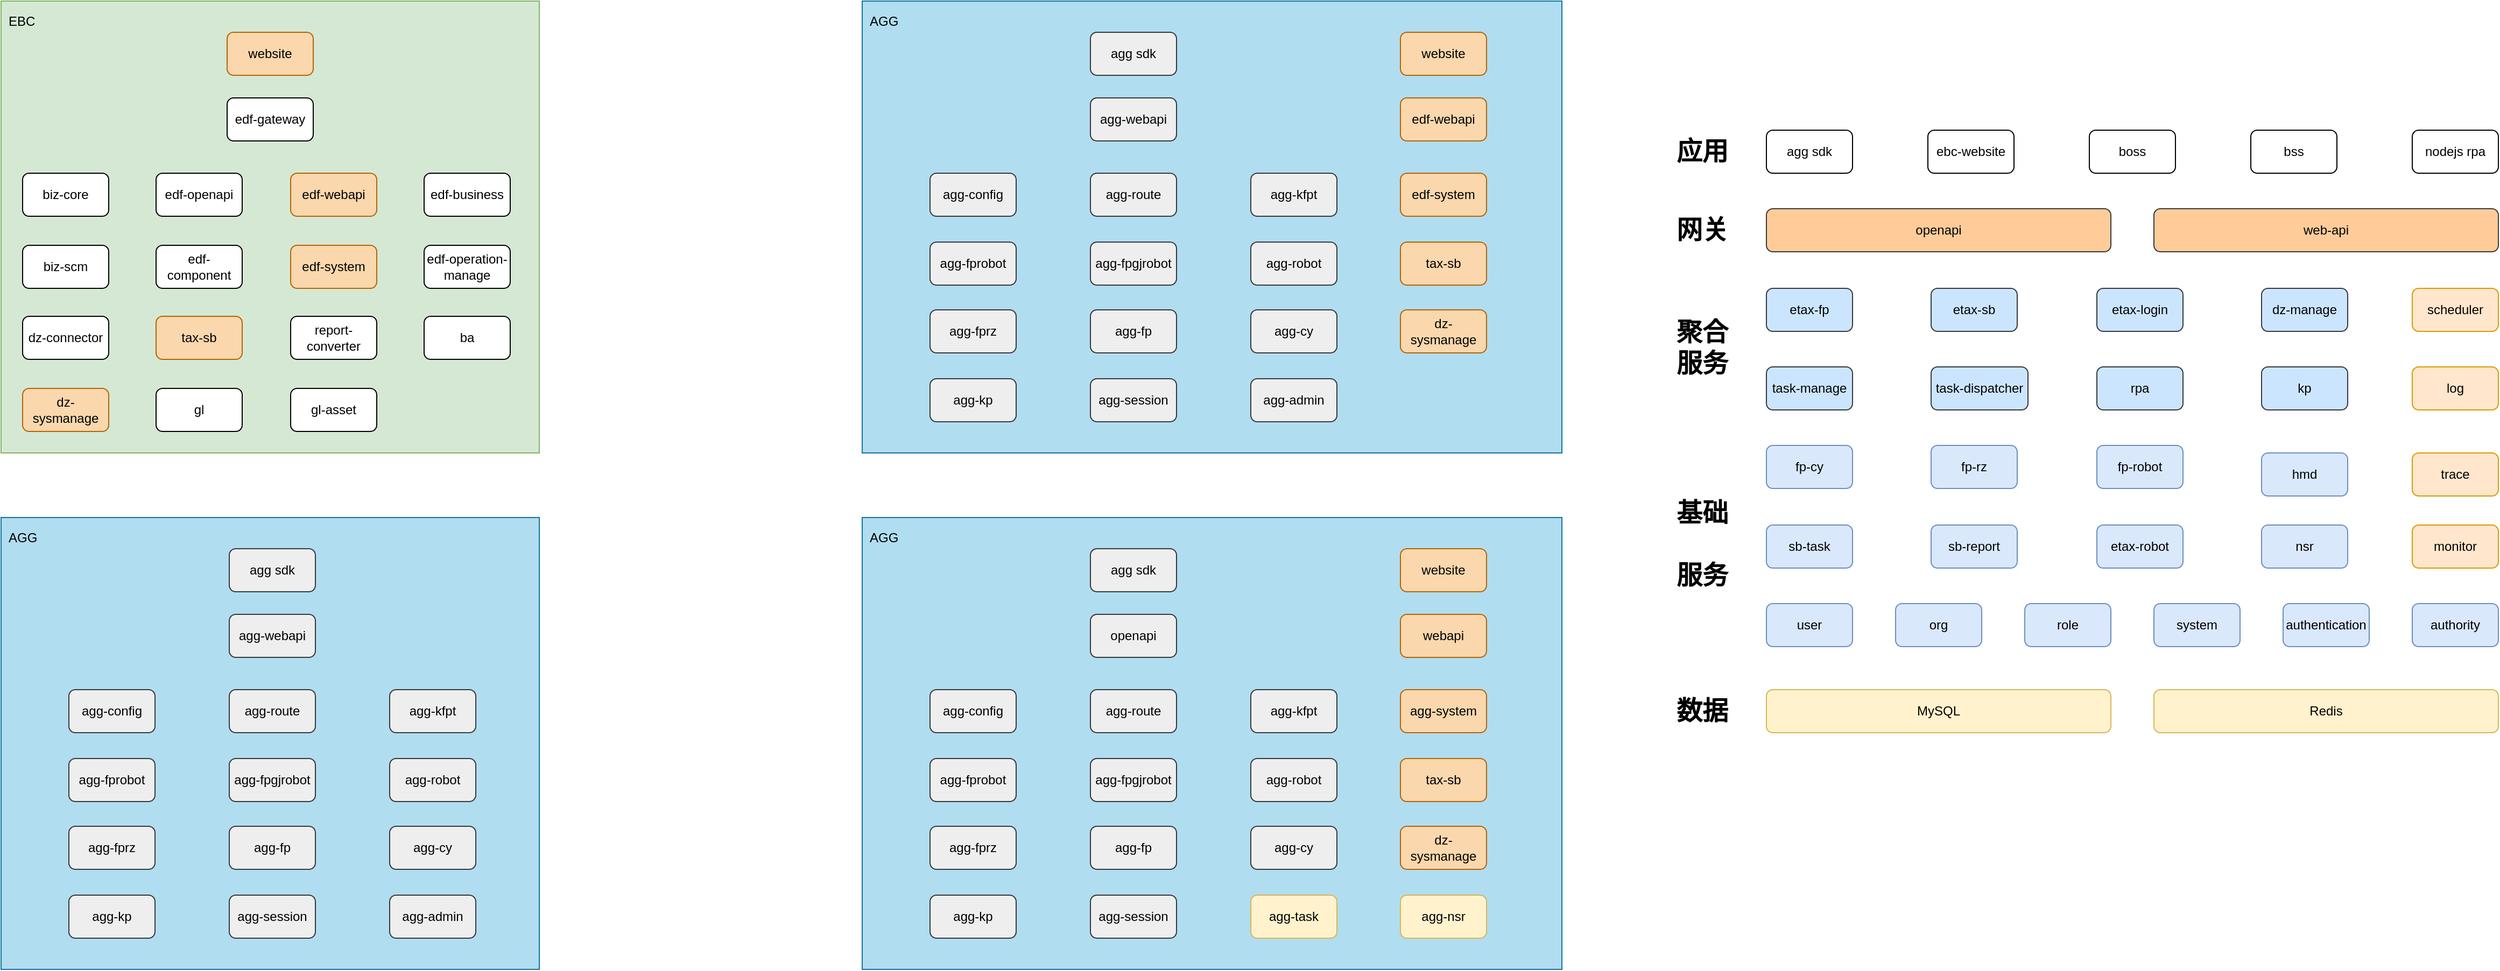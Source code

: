 <mxfile version="20.8.16" type="github">
  <diagram name="第 1 页" id="e1n1ObZ3Gnplo52WrHWn">
    <mxGraphModel dx="1500" dy="830" grid="1" gridSize="10" guides="1" tooltips="1" connect="1" arrows="1" fold="1" page="1" pageScale="1" pageWidth="827" pageHeight="1169" math="0" shadow="0">
      <root>
        <mxCell id="0" />
        <mxCell id="1" parent="0" />
        <mxCell id="NSlAr71lWVcjHdeur5BG-18" value="EBC" style="rounded=0;whiteSpace=wrap;html=1;align=left;verticalAlign=top;spacingTop=5;spacingLeft=5;fillColor=#d5e8d4;strokeColor=#82b366;" vertex="1" parent="1">
          <mxGeometry x="120" y="80" width="500" height="420" as="geometry" />
        </mxCell>
        <mxCell id="NSlAr71lWVcjHdeur5BG-1" value="website" style="rounded=1;whiteSpace=wrap;html=1;aspect=fixed;fillColor=#fad7ac;strokeColor=#b46504;" vertex="1" parent="1">
          <mxGeometry x="330" y="109" width="80" height="40" as="geometry" />
        </mxCell>
        <mxCell id="NSlAr71lWVcjHdeur5BG-2" value="edf-gateway" style="rounded=1;whiteSpace=wrap;html=1;aspect=fixed;" vertex="1" parent="1">
          <mxGeometry x="330" y="170" width="80" height="40" as="geometry" />
        </mxCell>
        <mxCell id="NSlAr71lWVcjHdeur5BG-3" value="tax-sb" style="rounded=1;whiteSpace=wrap;html=1;aspect=fixed;fillColor=#fad7ac;strokeColor=#b46504;" vertex="1" parent="1">
          <mxGeometry x="264" y="373" width="80" height="40" as="geometry" />
        </mxCell>
        <mxCell id="NSlAr71lWVcjHdeur5BG-4" value="report-converter" style="rounded=1;whiteSpace=wrap;html=1;aspect=fixed;" vertex="1" parent="1">
          <mxGeometry x="389" y="373" width="80" height="40" as="geometry" />
        </mxCell>
        <mxCell id="NSlAr71lWVcjHdeur5BG-5" value="dz-sysmanage" style="rounded=1;whiteSpace=wrap;html=1;aspect=fixed;fillColor=#fad7ac;strokeColor=#b46504;" vertex="1" parent="1">
          <mxGeometry x="140" y="440" width="80" height="40" as="geometry" />
        </mxCell>
        <mxCell id="NSlAr71lWVcjHdeur5BG-6" value="ba" style="rounded=1;whiteSpace=wrap;html=1;aspect=fixed;" vertex="1" parent="1">
          <mxGeometry x="513" y="373" width="80" height="40" as="geometry" />
        </mxCell>
        <mxCell id="NSlAr71lWVcjHdeur5BG-7" value="biz-core" style="rounded=1;whiteSpace=wrap;html=1;aspect=fixed;" vertex="1" parent="1">
          <mxGeometry x="140" y="240" width="80" height="40" as="geometry" />
        </mxCell>
        <mxCell id="NSlAr71lWVcjHdeur5BG-8" value="biz-scm" style="rounded=1;whiteSpace=wrap;html=1;aspect=fixed;" vertex="1" parent="1">
          <mxGeometry x="140" y="307" width="80" height="40" as="geometry" />
        </mxCell>
        <mxCell id="NSlAr71lWVcjHdeur5BG-9" value="gl-asset" style="rounded=1;whiteSpace=wrap;html=1;aspect=fixed;" vertex="1" parent="1">
          <mxGeometry x="389" y="440" width="80" height="40" as="geometry" />
        </mxCell>
        <mxCell id="NSlAr71lWVcjHdeur5BG-10" value="gl" style="rounded=1;whiteSpace=wrap;html=1;aspect=fixed;" vertex="1" parent="1">
          <mxGeometry x="264" y="440" width="80" height="40" as="geometry" />
        </mxCell>
        <mxCell id="NSlAr71lWVcjHdeur5BG-11" value="edf-openapi" style="rounded=1;whiteSpace=wrap;html=1;aspect=fixed;" vertex="1" parent="1">
          <mxGeometry x="264" y="240" width="80" height="40" as="geometry" />
        </mxCell>
        <mxCell id="NSlAr71lWVcjHdeur5BG-12" value="edf-business" style="rounded=1;whiteSpace=wrap;html=1;aspect=fixed;" vertex="1" parent="1">
          <mxGeometry x="513" y="240" width="80" height="40" as="geometry" />
        </mxCell>
        <mxCell id="NSlAr71lWVcjHdeur5BG-13" value="edf-component" style="rounded=1;whiteSpace=wrap;html=1;aspect=fixed;" vertex="1" parent="1">
          <mxGeometry x="264" y="307" width="80" height="40" as="geometry" />
        </mxCell>
        <mxCell id="NSlAr71lWVcjHdeur5BG-14" value="edf-system" style="rounded=1;whiteSpace=wrap;html=1;aspect=fixed;fillColor=#fad7ac;strokeColor=#b46504;" vertex="1" parent="1">
          <mxGeometry x="389" y="307" width="80" height="40" as="geometry" />
        </mxCell>
        <mxCell id="NSlAr71lWVcjHdeur5BG-15" value="dz-connector" style="rounded=1;whiteSpace=wrap;html=1;aspect=fixed;" vertex="1" parent="1">
          <mxGeometry x="140" y="373" width="80" height="40" as="geometry" />
        </mxCell>
        <mxCell id="NSlAr71lWVcjHdeur5BG-16" value="edf-operation-manage" style="rounded=1;whiteSpace=wrap;html=1;aspect=fixed;" vertex="1" parent="1">
          <mxGeometry x="513" y="307" width="80" height="40" as="geometry" />
        </mxCell>
        <mxCell id="NSlAr71lWVcjHdeur5BG-17" value="edf-webapi" style="rounded=1;whiteSpace=wrap;html=1;aspect=fixed;fillColor=#fad7ac;strokeColor=#b46504;" vertex="1" parent="1">
          <mxGeometry x="389" y="240" width="80" height="40" as="geometry" />
        </mxCell>
        <mxCell id="NSlAr71lWVcjHdeur5BG-19" value="AGG" style="rounded=0;whiteSpace=wrap;html=1;align=left;verticalAlign=top;spacingTop=5;spacingLeft=5;fillColor=#b1ddf0;strokeColor=#10739e;" vertex="1" parent="1">
          <mxGeometry x="120" y="560" width="500" height="420" as="geometry" />
        </mxCell>
        <mxCell id="NSlAr71lWVcjHdeur5BG-20" value="agg sdk" style="rounded=1;whiteSpace=wrap;html=1;aspect=fixed;fillColor=#eeeeee;strokeColor=#36393d;" vertex="1" parent="1">
          <mxGeometry x="332" y="589" width="80" height="40" as="geometry" />
        </mxCell>
        <mxCell id="NSlAr71lWVcjHdeur5BG-21" value="agg-webapi" style="rounded=1;whiteSpace=wrap;html=1;aspect=fixed;fillColor=#eeeeee;strokeColor=#36393d;" vertex="1" parent="1">
          <mxGeometry x="332" y="650" width="80" height="40" as="geometry" />
        </mxCell>
        <mxCell id="NSlAr71lWVcjHdeur5BG-22" value="agg-fprz" style="rounded=1;whiteSpace=wrap;html=1;aspect=fixed;fillColor=#eeeeee;strokeColor=#36393d;" vertex="1" parent="1">
          <mxGeometry x="183" y="847" width="80" height="40" as="geometry" />
        </mxCell>
        <mxCell id="NSlAr71lWVcjHdeur5BG-23" value="agg-cy" style="rounded=1;whiteSpace=wrap;html=1;aspect=fixed;fillColor=#eeeeee;strokeColor=#36393d;" vertex="1" parent="1">
          <mxGeometry x="481" y="847" width="80" height="40" as="geometry" />
        </mxCell>
        <mxCell id="NSlAr71lWVcjHdeur5BG-24" value="agg-session" style="rounded=1;whiteSpace=wrap;html=1;aspect=fixed;fillColor=#eeeeee;strokeColor=#36393d;" vertex="1" parent="1">
          <mxGeometry x="332" y="911" width="80" height="40" as="geometry" />
        </mxCell>
        <mxCell id="NSlAr71lWVcjHdeur5BG-26" value="agg-robot" style="rounded=1;whiteSpace=wrap;html=1;aspect=fixed;fillColor=#eeeeee;strokeColor=#36393d;" vertex="1" parent="1">
          <mxGeometry x="481" y="784" width="80" height="40" as="geometry" />
        </mxCell>
        <mxCell id="NSlAr71lWVcjHdeur5BG-27" value="agg-fpgjrobot" style="rounded=1;whiteSpace=wrap;html=1;aspect=fixed;fillColor=#eeeeee;strokeColor=#36393d;" vertex="1" parent="1">
          <mxGeometry x="332" y="784" width="80" height="40" as="geometry" />
        </mxCell>
        <mxCell id="NSlAr71lWVcjHdeur5BG-28" value="agg-admin" style="rounded=1;whiteSpace=wrap;html=1;aspect=fixed;fillColor=#eeeeee;strokeColor=#36393d;" vertex="1" parent="1">
          <mxGeometry x="481" y="911" width="80" height="40" as="geometry" />
        </mxCell>
        <mxCell id="NSlAr71lWVcjHdeur5BG-29" value="agg-fp" style="rounded=1;whiteSpace=wrap;html=1;aspect=fixed;fillColor=#eeeeee;strokeColor=#36393d;" vertex="1" parent="1">
          <mxGeometry x="332" y="847" width="80" height="40" as="geometry" />
        </mxCell>
        <mxCell id="NSlAr71lWVcjHdeur5BG-30" value="agg-route" style="rounded=1;whiteSpace=wrap;html=1;aspect=fixed;fillColor=#eeeeee;strokeColor=#36393d;" vertex="1" parent="1">
          <mxGeometry x="332" y="720" width="80" height="40" as="geometry" />
        </mxCell>
        <mxCell id="NSlAr71lWVcjHdeur5BG-31" value="agg-config" style="rounded=1;whiteSpace=wrap;html=1;aspect=fixed;fillColor=#eeeeee;strokeColor=#36393d;" vertex="1" parent="1">
          <mxGeometry x="183" y="720" width="80" height="40" as="geometry" />
        </mxCell>
        <mxCell id="NSlAr71lWVcjHdeur5BG-32" value="agg-kfpt" style="rounded=1;whiteSpace=wrap;html=1;aspect=fixed;fillColor=#eeeeee;strokeColor=#36393d;" vertex="1" parent="1">
          <mxGeometry x="481" y="720" width="80" height="40" as="geometry" />
        </mxCell>
        <mxCell id="NSlAr71lWVcjHdeur5BG-33" value="agg-kp" style="rounded=1;whiteSpace=wrap;html=1;aspect=fixed;fillColor=#eeeeee;strokeColor=#36393d;" vertex="1" parent="1">
          <mxGeometry x="183" y="911" width="80" height="40" as="geometry" />
        </mxCell>
        <mxCell id="NSlAr71lWVcjHdeur5BG-34" value="agg-fprobot" style="rounded=1;whiteSpace=wrap;html=1;aspect=fixed;fillColor=#eeeeee;strokeColor=#36393d;" vertex="1" parent="1">
          <mxGeometry x="183" y="784" width="80" height="40" as="geometry" />
        </mxCell>
        <mxCell id="NSlAr71lWVcjHdeur5BG-38" value="AGG" style="rounded=0;whiteSpace=wrap;html=1;align=left;verticalAlign=top;spacingTop=5;spacingLeft=5;fillColor=#b1ddf0;strokeColor=#10739e;" vertex="1" parent="1">
          <mxGeometry x="920" y="560" width="650" height="420" as="geometry" />
        </mxCell>
        <mxCell id="NSlAr71lWVcjHdeur5BG-39" value="agg sdk" style="rounded=1;whiteSpace=wrap;html=1;aspect=fixed;fillColor=#eeeeee;strokeColor=#36393d;" vertex="1" parent="1">
          <mxGeometry x="1132" y="589" width="80" height="40" as="geometry" />
        </mxCell>
        <mxCell id="NSlAr71lWVcjHdeur5BG-40" value="openapi" style="rounded=1;whiteSpace=wrap;html=1;aspect=fixed;fillColor=#eeeeee;strokeColor=#36393d;" vertex="1" parent="1">
          <mxGeometry x="1132" y="650" width="80" height="40" as="geometry" />
        </mxCell>
        <mxCell id="NSlAr71lWVcjHdeur5BG-41" value="agg-fprz" style="rounded=1;whiteSpace=wrap;html=1;aspect=fixed;fillColor=#eeeeee;strokeColor=#36393d;" vertex="1" parent="1">
          <mxGeometry x="983" y="847" width="80" height="40" as="geometry" />
        </mxCell>
        <mxCell id="NSlAr71lWVcjHdeur5BG-42" value="agg-cy" style="rounded=1;whiteSpace=wrap;html=1;aspect=fixed;fillColor=#eeeeee;strokeColor=#36393d;" vertex="1" parent="1">
          <mxGeometry x="1281" y="847" width="80" height="40" as="geometry" />
        </mxCell>
        <mxCell id="NSlAr71lWVcjHdeur5BG-43" value="agg-session" style="rounded=1;whiteSpace=wrap;html=1;aspect=fixed;fillColor=#eeeeee;strokeColor=#36393d;" vertex="1" parent="1">
          <mxGeometry x="1132" y="911" width="80" height="40" as="geometry" />
        </mxCell>
        <mxCell id="NSlAr71lWVcjHdeur5BG-44" value="agg-robot" style="rounded=1;whiteSpace=wrap;html=1;aspect=fixed;fillColor=#eeeeee;strokeColor=#36393d;" vertex="1" parent="1">
          <mxGeometry x="1281" y="784" width="80" height="40" as="geometry" />
        </mxCell>
        <mxCell id="NSlAr71lWVcjHdeur5BG-45" value="agg-fpgjrobot" style="rounded=1;whiteSpace=wrap;html=1;aspect=fixed;fillColor=#eeeeee;strokeColor=#36393d;" vertex="1" parent="1">
          <mxGeometry x="1132" y="784" width="80" height="40" as="geometry" />
        </mxCell>
        <mxCell id="NSlAr71lWVcjHdeur5BG-46" value="agg-task" style="rounded=1;whiteSpace=wrap;html=1;aspect=fixed;fillColor=#fff2cc;strokeColor=#d6b656;" vertex="1" parent="1">
          <mxGeometry x="1281" y="911" width="80" height="40" as="geometry" />
        </mxCell>
        <mxCell id="NSlAr71lWVcjHdeur5BG-47" value="agg-fp" style="rounded=1;whiteSpace=wrap;html=1;aspect=fixed;fillColor=#eeeeee;strokeColor=#36393d;" vertex="1" parent="1">
          <mxGeometry x="1132" y="847" width="80" height="40" as="geometry" />
        </mxCell>
        <mxCell id="NSlAr71lWVcjHdeur5BG-48" value="agg-route" style="rounded=1;whiteSpace=wrap;html=1;aspect=fixed;fillColor=#eeeeee;strokeColor=#36393d;" vertex="1" parent="1">
          <mxGeometry x="1132" y="720" width="80" height="40" as="geometry" />
        </mxCell>
        <mxCell id="NSlAr71lWVcjHdeur5BG-49" value="agg-config" style="rounded=1;whiteSpace=wrap;html=1;aspect=fixed;fillColor=#eeeeee;strokeColor=#36393d;" vertex="1" parent="1">
          <mxGeometry x="983" y="720" width="80" height="40" as="geometry" />
        </mxCell>
        <mxCell id="NSlAr71lWVcjHdeur5BG-50" value="agg-kfpt" style="rounded=1;whiteSpace=wrap;html=1;aspect=fixed;fillColor=#eeeeee;strokeColor=#36393d;" vertex="1" parent="1">
          <mxGeometry x="1281" y="720" width="80" height="40" as="geometry" />
        </mxCell>
        <mxCell id="NSlAr71lWVcjHdeur5BG-51" value="agg-kp" style="rounded=1;whiteSpace=wrap;html=1;aspect=fixed;fillColor=#eeeeee;strokeColor=#36393d;" vertex="1" parent="1">
          <mxGeometry x="983" y="911" width="80" height="40" as="geometry" />
        </mxCell>
        <mxCell id="NSlAr71lWVcjHdeur5BG-52" value="agg-fprobot" style="rounded=1;whiteSpace=wrap;html=1;aspect=fixed;fillColor=#eeeeee;strokeColor=#36393d;" vertex="1" parent="1">
          <mxGeometry x="983" y="784" width="80" height="40" as="geometry" />
        </mxCell>
        <mxCell id="NSlAr71lWVcjHdeur5BG-53" value="website" style="rounded=1;whiteSpace=wrap;html=1;aspect=fixed;fillColor=#fad7ac;strokeColor=#b46504;" vertex="1" parent="1">
          <mxGeometry x="1420" y="589" width="80" height="40" as="geometry" />
        </mxCell>
        <mxCell id="NSlAr71lWVcjHdeur5BG-54" value="webapi" style="rounded=1;whiteSpace=wrap;html=1;fillColor=#fad7ac;strokeColor=#b46504;aspect=fixed;" vertex="1" parent="1">
          <mxGeometry x="1420" y="650" width="80" height="40" as="geometry" />
        </mxCell>
        <mxCell id="NSlAr71lWVcjHdeur5BG-56" value="tax-sb" style="rounded=1;whiteSpace=wrap;html=1;aspect=fixed;fillColor=#fad7ac;strokeColor=#b46504;" vertex="1" parent="1">
          <mxGeometry x="1420" y="784" width="80" height="40" as="geometry" />
        </mxCell>
        <mxCell id="NSlAr71lWVcjHdeur5BG-57" value="dz-sysmanage" style="rounded=1;whiteSpace=wrap;html=1;aspect=fixed;fillColor=#fad7ac;strokeColor=#b46504;" vertex="1" parent="1">
          <mxGeometry x="1420" y="847" width="80" height="40" as="geometry" />
        </mxCell>
        <mxCell id="NSlAr71lWVcjHdeur5BG-58" value="agg-system" style="rounded=1;whiteSpace=wrap;html=1;aspect=fixed;fillColor=#fad7ac;strokeColor=#b46504;" vertex="1" parent="1">
          <mxGeometry x="1420" y="720" width="80" height="40" as="geometry" />
        </mxCell>
        <mxCell id="NSlAr71lWVcjHdeur5BG-59" value="AGG" style="rounded=0;whiteSpace=wrap;html=1;align=left;verticalAlign=top;spacingTop=5;spacingLeft=5;fillColor=#b1ddf0;strokeColor=#10739e;" vertex="1" parent="1">
          <mxGeometry x="920" y="80" width="650" height="420" as="geometry" />
        </mxCell>
        <mxCell id="NSlAr71lWVcjHdeur5BG-60" value="agg sdk" style="rounded=1;whiteSpace=wrap;html=1;aspect=fixed;fillColor=#eeeeee;strokeColor=#36393d;" vertex="1" parent="1">
          <mxGeometry x="1132" y="109" width="80" height="40" as="geometry" />
        </mxCell>
        <mxCell id="NSlAr71lWVcjHdeur5BG-61" value="agg-webapi" style="rounded=1;whiteSpace=wrap;html=1;aspect=fixed;fillColor=#eeeeee;strokeColor=#36393d;" vertex="1" parent="1">
          <mxGeometry x="1132" y="170" width="80" height="40" as="geometry" />
        </mxCell>
        <mxCell id="NSlAr71lWVcjHdeur5BG-62" value="agg-fprz" style="rounded=1;whiteSpace=wrap;html=1;aspect=fixed;fillColor=#eeeeee;strokeColor=#36393d;" vertex="1" parent="1">
          <mxGeometry x="983" y="367" width="80" height="40" as="geometry" />
        </mxCell>
        <mxCell id="NSlAr71lWVcjHdeur5BG-63" value="agg-cy" style="rounded=1;whiteSpace=wrap;html=1;aspect=fixed;fillColor=#eeeeee;strokeColor=#36393d;" vertex="1" parent="1">
          <mxGeometry x="1281" y="367" width="80" height="40" as="geometry" />
        </mxCell>
        <mxCell id="NSlAr71lWVcjHdeur5BG-64" value="agg-session" style="rounded=1;whiteSpace=wrap;html=1;aspect=fixed;fillColor=#eeeeee;strokeColor=#36393d;" vertex="1" parent="1">
          <mxGeometry x="1132" y="431" width="80" height="40" as="geometry" />
        </mxCell>
        <mxCell id="NSlAr71lWVcjHdeur5BG-65" value="agg-robot" style="rounded=1;whiteSpace=wrap;html=1;aspect=fixed;fillColor=#eeeeee;strokeColor=#36393d;" vertex="1" parent="1">
          <mxGeometry x="1281" y="304" width="80" height="40" as="geometry" />
        </mxCell>
        <mxCell id="NSlAr71lWVcjHdeur5BG-66" value="agg-fpgjrobot" style="rounded=1;whiteSpace=wrap;html=1;aspect=fixed;fillColor=#eeeeee;strokeColor=#36393d;" vertex="1" parent="1">
          <mxGeometry x="1132" y="304" width="80" height="40" as="geometry" />
        </mxCell>
        <mxCell id="NSlAr71lWVcjHdeur5BG-67" value="agg-admin" style="rounded=1;whiteSpace=wrap;html=1;aspect=fixed;fillColor=#eeeeee;strokeColor=#36393d;" vertex="1" parent="1">
          <mxGeometry x="1281" y="431" width="80" height="40" as="geometry" />
        </mxCell>
        <mxCell id="NSlAr71lWVcjHdeur5BG-68" value="agg-fp" style="rounded=1;whiteSpace=wrap;html=1;aspect=fixed;fillColor=#eeeeee;strokeColor=#36393d;" vertex="1" parent="1">
          <mxGeometry x="1132" y="367" width="80" height="40" as="geometry" />
        </mxCell>
        <mxCell id="NSlAr71lWVcjHdeur5BG-69" value="agg-route" style="rounded=1;whiteSpace=wrap;html=1;aspect=fixed;fillColor=#eeeeee;strokeColor=#36393d;" vertex="1" parent="1">
          <mxGeometry x="1132" y="240" width="80" height="40" as="geometry" />
        </mxCell>
        <mxCell id="NSlAr71lWVcjHdeur5BG-70" value="agg-config" style="rounded=1;whiteSpace=wrap;html=1;aspect=fixed;fillColor=#eeeeee;strokeColor=#36393d;" vertex="1" parent="1">
          <mxGeometry x="983" y="240" width="80" height="40" as="geometry" />
        </mxCell>
        <mxCell id="NSlAr71lWVcjHdeur5BG-71" value="agg-kfpt" style="rounded=1;whiteSpace=wrap;html=1;aspect=fixed;fillColor=#eeeeee;strokeColor=#36393d;" vertex="1" parent="1">
          <mxGeometry x="1281" y="240" width="80" height="40" as="geometry" />
        </mxCell>
        <mxCell id="NSlAr71lWVcjHdeur5BG-72" value="agg-kp" style="rounded=1;whiteSpace=wrap;html=1;aspect=fixed;fillColor=#eeeeee;strokeColor=#36393d;" vertex="1" parent="1">
          <mxGeometry x="983" y="431" width="80" height="40" as="geometry" />
        </mxCell>
        <mxCell id="NSlAr71lWVcjHdeur5BG-73" value="agg-fprobot" style="rounded=1;whiteSpace=wrap;html=1;aspect=fixed;fillColor=#eeeeee;strokeColor=#36393d;" vertex="1" parent="1">
          <mxGeometry x="983" y="304" width="80" height="40" as="geometry" />
        </mxCell>
        <mxCell id="NSlAr71lWVcjHdeur5BG-74" value="website" style="rounded=1;whiteSpace=wrap;html=1;aspect=fixed;fillColor=#fad7ac;strokeColor=#b46504;" vertex="1" parent="1">
          <mxGeometry x="1420" y="109" width="80" height="40" as="geometry" />
        </mxCell>
        <mxCell id="NSlAr71lWVcjHdeur5BG-75" value="edf-webapi" style="rounded=1;whiteSpace=wrap;html=1;fillColor=#fad7ac;strokeColor=#b46504;aspect=fixed;" vertex="1" parent="1">
          <mxGeometry x="1420" y="170" width="80" height="40" as="geometry" />
        </mxCell>
        <mxCell id="NSlAr71lWVcjHdeur5BG-76" value="tax-sb" style="rounded=1;whiteSpace=wrap;html=1;aspect=fixed;fillColor=#fad7ac;strokeColor=#b46504;" vertex="1" parent="1">
          <mxGeometry x="1420" y="304" width="80" height="40" as="geometry" />
        </mxCell>
        <mxCell id="NSlAr71lWVcjHdeur5BG-77" value="dz-sysmanage" style="rounded=1;whiteSpace=wrap;html=1;aspect=fixed;fillColor=#fad7ac;strokeColor=#b46504;" vertex="1" parent="1">
          <mxGeometry x="1420" y="367" width="80" height="40" as="geometry" />
        </mxCell>
        <mxCell id="NSlAr71lWVcjHdeur5BG-78" value="edf-system" style="rounded=1;whiteSpace=wrap;html=1;aspect=fixed;fillColor=#fad7ac;strokeColor=#b46504;" vertex="1" parent="1">
          <mxGeometry x="1420" y="240" width="80" height="40" as="geometry" />
        </mxCell>
        <mxCell id="NSlAr71lWVcjHdeur5BG-79" value="agg-nsr" style="rounded=1;whiteSpace=wrap;html=1;aspect=fixed;fillColor=#fff2cc;strokeColor=#d6b656;" vertex="1" parent="1">
          <mxGeometry x="1420" y="911" width="80" height="40" as="geometry" />
        </mxCell>
        <mxCell id="NSlAr71lWVcjHdeur5BG-90" value="agg sdk" style="rounded=1;whiteSpace=wrap;html=1;aspect=fixed;" vertex="1" parent="1">
          <mxGeometry x="1760" y="200" width="80" height="40" as="geometry" />
        </mxCell>
        <mxCell id="NSlAr71lWVcjHdeur5BG-91" value="ebc-website" style="rounded=1;whiteSpace=wrap;html=1;aspect=fixed;" vertex="1" parent="1">
          <mxGeometry x="1910" y="200" width="80" height="40" as="geometry" />
        </mxCell>
        <mxCell id="NSlAr71lWVcjHdeur5BG-93" value="boss" style="rounded=1;whiteSpace=wrap;html=1;aspect=fixed;" vertex="1" parent="1">
          <mxGeometry x="2060" y="200" width="80" height="40" as="geometry" />
        </mxCell>
        <mxCell id="NSlAr71lWVcjHdeur5BG-94" value="bss" style="rounded=1;whiteSpace=wrap;html=1;aspect=fixed;" vertex="1" parent="1">
          <mxGeometry x="2210" y="200" width="80" height="40" as="geometry" />
        </mxCell>
        <mxCell id="NSlAr71lWVcjHdeur5BG-95" value="openapi" style="rounded=1;whiteSpace=wrap;html=1;fillColor=#ffcc99;strokeColor=#36393d;" vertex="1" parent="1">
          <mxGeometry x="1760" y="273" width="320" height="40" as="geometry" />
        </mxCell>
        <mxCell id="NSlAr71lWVcjHdeur5BG-96" value="web-api" style="rounded=1;whiteSpace=wrap;html=1;fillColor=#ffcc99;strokeColor=#36393d;" vertex="1" parent="1">
          <mxGeometry x="2120" y="273" width="320" height="40" as="geometry" />
        </mxCell>
        <mxCell id="NSlAr71lWVcjHdeur5BG-97" value="nodejs rpa" style="rounded=1;whiteSpace=wrap;html=1;aspect=fixed;" vertex="1" parent="1">
          <mxGeometry x="2360" y="200" width="80" height="40" as="geometry" />
        </mxCell>
        <mxCell id="NSlAr71lWVcjHdeur5BG-99" value="system" style="rounded=1;whiteSpace=wrap;html=1;aspect=fixed;fillColor=#dae8fc;strokeColor=#6c8ebf;" vertex="1" parent="1">
          <mxGeometry x="2120" y="640" width="80" height="40" as="geometry" />
        </mxCell>
        <mxCell id="NSlAr71lWVcjHdeur5BG-100" value="etax-fp" style="rounded=1;whiteSpace=wrap;html=1;aspect=fixed;fillColor=#cce5ff;strokeColor=#36393d;" vertex="1" parent="1">
          <mxGeometry x="1760" y="347" width="80" height="40" as="geometry" />
        </mxCell>
        <mxCell id="NSlAr71lWVcjHdeur5BG-101" value="etax-sb" style="rounded=1;whiteSpace=wrap;html=1;aspect=fixed;fillColor=#cce5ff;strokeColor=#36393d;" vertex="1" parent="1">
          <mxGeometry x="1913" y="347" width="80" height="40" as="geometry" />
        </mxCell>
        <mxCell id="NSlAr71lWVcjHdeur5BG-102" value="etax-login" style="rounded=1;whiteSpace=wrap;html=1;aspect=fixed;fillColor=#cce5ff;strokeColor=#36393d;" vertex="1" parent="1">
          <mxGeometry x="2067" y="347" width="80" height="40" as="geometry" />
        </mxCell>
        <mxCell id="NSlAr71lWVcjHdeur5BG-103" value="hmd" style="rounded=1;whiteSpace=wrap;html=1;aspect=fixed;fillColor=#dae8fc;strokeColor=#6c8ebf;" vertex="1" parent="1">
          <mxGeometry x="2220" y="500" width="80" height="40" as="geometry" />
        </mxCell>
        <mxCell id="NSlAr71lWVcjHdeur5BG-104" value="task-manage" style="rounded=1;whiteSpace=wrap;html=1;aspect=fixed;fillColor=#cce5ff;strokeColor=#36393d;" vertex="1" parent="1">
          <mxGeometry x="1760" y="420" width="80" height="40" as="geometry" />
        </mxCell>
        <mxCell id="NSlAr71lWVcjHdeur5BG-105" value="task-dispatcher" style="rounded=1;whiteSpace=wrap;html=1;fillColor=#cce5ff;strokeColor=#36393d;" vertex="1" parent="1">
          <mxGeometry x="1913" y="420" width="90" height="40" as="geometry" />
        </mxCell>
        <mxCell id="NSlAr71lWVcjHdeur5BG-106" value="user" style="rounded=1;whiteSpace=wrap;html=1;aspect=fixed;fillColor=#dae8fc;strokeColor=#6c8ebf;" vertex="1" parent="1">
          <mxGeometry x="1760" y="640" width="80" height="40" as="geometry" />
        </mxCell>
        <mxCell id="NSlAr71lWVcjHdeur5BG-107" value="org" style="rounded=1;whiteSpace=wrap;html=1;aspect=fixed;fillColor=#dae8fc;strokeColor=#6c8ebf;" vertex="1" parent="1">
          <mxGeometry x="1880" y="640" width="80" height="40" as="geometry" />
        </mxCell>
        <mxCell id="NSlAr71lWVcjHdeur5BG-108" value="fp-cy" style="rounded=1;whiteSpace=wrap;html=1;aspect=fixed;fillColor=#dae8fc;strokeColor=#6c8ebf;" vertex="1" parent="1">
          <mxGeometry x="1760" y="493" width="80" height="40" as="geometry" />
        </mxCell>
        <mxCell id="NSlAr71lWVcjHdeur5BG-109" value="fp-rz" style="rounded=1;whiteSpace=wrap;html=1;aspect=fixed;fillColor=#dae8fc;strokeColor=#6c8ebf;" vertex="1" parent="1">
          <mxGeometry x="1913" y="493" width="80" height="40" as="geometry" />
        </mxCell>
        <mxCell id="NSlAr71lWVcjHdeur5BG-110" value="fp-robot" style="rounded=1;whiteSpace=wrap;html=1;aspect=fixed;fillColor=#dae8fc;strokeColor=#6c8ebf;" vertex="1" parent="1">
          <mxGeometry x="2067" y="493" width="80" height="40" as="geometry" />
        </mxCell>
        <mxCell id="NSlAr71lWVcjHdeur5BG-111" value="sb-task" style="rounded=1;whiteSpace=wrap;html=1;aspect=fixed;fillColor=#dae8fc;strokeColor=#6c8ebf;" vertex="1" parent="1">
          <mxGeometry x="1760" y="567" width="80" height="40" as="geometry" />
        </mxCell>
        <mxCell id="NSlAr71lWVcjHdeur5BG-112" value="sb-report" style="rounded=1;whiteSpace=wrap;html=1;aspect=fixed;fillColor=#dae8fc;strokeColor=#6c8ebf;" vertex="1" parent="1">
          <mxGeometry x="1913" y="567" width="80" height="40" as="geometry" />
        </mxCell>
        <mxCell id="NSlAr71lWVcjHdeur5BG-113" value="rpa" style="rounded=1;whiteSpace=wrap;html=1;aspect=fixed;fillColor=#cce5ff;strokeColor=#36393d;" vertex="1" parent="1">
          <mxGeometry x="2067" y="420" width="80" height="40" as="geometry" />
        </mxCell>
        <mxCell id="NSlAr71lWVcjHdeur5BG-114" value="dz-manage" style="rounded=1;whiteSpace=wrap;html=1;aspect=fixed;fillColor=#cce5ff;strokeColor=#36393d;" vertex="1" parent="1">
          <mxGeometry x="2220" y="347" width="80" height="40" as="geometry" />
        </mxCell>
        <mxCell id="NSlAr71lWVcjHdeur5BG-115" value="role" style="rounded=1;whiteSpace=wrap;html=1;aspect=fixed;fillColor=#dae8fc;strokeColor=#6c8ebf;" vertex="1" parent="1">
          <mxGeometry x="2000" y="640" width="80" height="40" as="geometry" />
        </mxCell>
        <mxCell id="NSlAr71lWVcjHdeur5BG-116" value="etax-robot" style="rounded=1;whiteSpace=wrap;html=1;aspect=fixed;fillColor=#dae8fc;strokeColor=#6c8ebf;" vertex="1" parent="1">
          <mxGeometry x="2067" y="567" width="80" height="40" as="geometry" />
        </mxCell>
        <mxCell id="NSlAr71lWVcjHdeur5BG-117" value="authentication" style="rounded=1;whiteSpace=wrap;html=1;aspect=fixed;fillColor=#dae8fc;strokeColor=#6c8ebf;" vertex="1" parent="1">
          <mxGeometry x="2240" y="640" width="80" height="40" as="geometry" />
        </mxCell>
        <mxCell id="NSlAr71lWVcjHdeur5BG-118" value="kp" style="rounded=1;whiteSpace=wrap;html=1;aspect=fixed;fillColor=#cce5ff;strokeColor=#36393d;" vertex="1" parent="1">
          <mxGeometry x="2220" y="420" width="80" height="40" as="geometry" />
        </mxCell>
        <mxCell id="NSlAr71lWVcjHdeur5BG-120" value="authority" style="rounded=1;whiteSpace=wrap;html=1;aspect=fixed;fillColor=#dae8fc;strokeColor=#6c8ebf;" vertex="1" parent="1">
          <mxGeometry x="2360" y="640" width="80" height="40" as="geometry" />
        </mxCell>
        <mxCell id="NSlAr71lWVcjHdeur5BG-121" value="log" style="rounded=1;whiteSpace=wrap;html=1;aspect=fixed;fillColor=#ffe6cc;strokeColor=#d79b00;" vertex="1" parent="1">
          <mxGeometry x="2360" y="420" width="80" height="40" as="geometry" />
        </mxCell>
        <mxCell id="NSlAr71lWVcjHdeur5BG-122" value="trace" style="rounded=1;whiteSpace=wrap;html=1;aspect=fixed;fillColor=#ffe6cc;strokeColor=#d79b00;" vertex="1" parent="1">
          <mxGeometry x="2360" y="500" width="80" height="40" as="geometry" />
        </mxCell>
        <mxCell id="NSlAr71lWVcjHdeur5BG-123" value="monitor" style="rounded=1;whiteSpace=wrap;html=1;aspect=fixed;fillColor=#ffe6cc;strokeColor=#d79b00;" vertex="1" parent="1">
          <mxGeometry x="2360" y="567" width="80" height="40" as="geometry" />
        </mxCell>
        <mxCell id="NSlAr71lWVcjHdeur5BG-124" value="scheduler" style="rounded=1;whiteSpace=wrap;html=1;aspect=fixed;fillColor=#ffe6cc;strokeColor=#d79b00;" vertex="1" parent="1">
          <mxGeometry x="2360" y="347" width="80" height="40" as="geometry" />
        </mxCell>
        <mxCell id="NSlAr71lWVcjHdeur5BG-125" value="nsr" style="rounded=1;whiteSpace=wrap;html=1;aspect=fixed;fillColor=#dae8fc;strokeColor=#6c8ebf;" vertex="1" parent="1">
          <mxGeometry x="2220" y="567" width="80" height="40" as="geometry" />
        </mxCell>
        <mxCell id="NSlAr71lWVcjHdeur5BG-127" value="MySQL" style="rounded=1;whiteSpace=wrap;html=1;fillColor=#fff2cc;strokeColor=#d6b656;" vertex="1" parent="1">
          <mxGeometry x="1760" y="720" width="320" height="40" as="geometry" />
        </mxCell>
        <mxCell id="NSlAr71lWVcjHdeur5BG-128" value="Redis" style="rounded=1;whiteSpace=wrap;html=1;fillColor=#fff2cc;strokeColor=#d6b656;" vertex="1" parent="1">
          <mxGeometry x="2120" y="720" width="320" height="40" as="geometry" />
        </mxCell>
        <mxCell id="NSlAr71lWVcjHdeur5BG-129" value="数据" style="text;strokeColor=none;fillColor=none;html=1;fontSize=24;fontStyle=1;verticalAlign=middle;align=center;" vertex="1" parent="1">
          <mxGeometry x="1650" y="720" width="100" height="40" as="geometry" />
        </mxCell>
        <mxCell id="NSlAr71lWVcjHdeur5BG-130" value="基础&lt;br&gt;&lt;br&gt;服务" style="text;strokeColor=none;fillColor=none;html=1;fontSize=24;fontStyle=1;verticalAlign=middle;align=center;" vertex="1" parent="1">
          <mxGeometry x="1650" y="520" width="100" height="130" as="geometry" />
        </mxCell>
        <mxCell id="NSlAr71lWVcjHdeur5BG-131" value="聚合&lt;br&gt;服务" style="text;strokeColor=none;fillColor=none;html=1;fontSize=24;fontStyle=1;verticalAlign=middle;align=center;" vertex="1" parent="1">
          <mxGeometry x="1650" y="347" width="100" height="110" as="geometry" />
        </mxCell>
        <mxCell id="NSlAr71lWVcjHdeur5BG-132" value="网关" style="text;strokeColor=none;fillColor=none;html=1;fontSize=24;fontStyle=1;verticalAlign=middle;align=center;" vertex="1" parent="1">
          <mxGeometry x="1650" y="273" width="100" height="40" as="geometry" />
        </mxCell>
        <mxCell id="NSlAr71lWVcjHdeur5BG-133" value="应用" style="text;strokeColor=none;fillColor=none;html=1;fontSize=24;fontStyle=1;verticalAlign=middle;align=center;" vertex="1" parent="1">
          <mxGeometry x="1650" y="200" width="100" height="40" as="geometry" />
        </mxCell>
      </root>
    </mxGraphModel>
  </diagram>
</mxfile>
